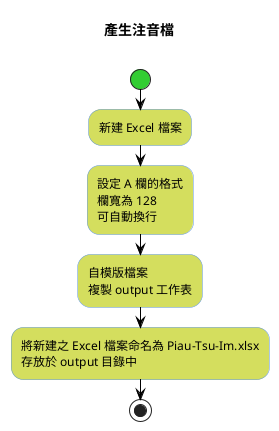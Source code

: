 @startuml
skinparam shadowing false

title 產生注音檔\n

skinparam activity {
    StartColor limegreen
    EndColor darkblue
    BackgroundColor #d4de5e
    BorderColor #5e94de
    ArrowColor black
}
skinparam activityDiamond {
    BackgroundColor #5ede68
    BorderColor #5e94de
    fontSize 16
}

start
:新建 Excel 檔案;
:設定 A 欄的格式
欄寬為 128
可自動換行;
:自模版檔案
複製 output 工作表;
:將新建之 Excel 檔案命名為 Piau-Tsu-Im.xlsx
存放於 output 目錄中;

stop

@enduml